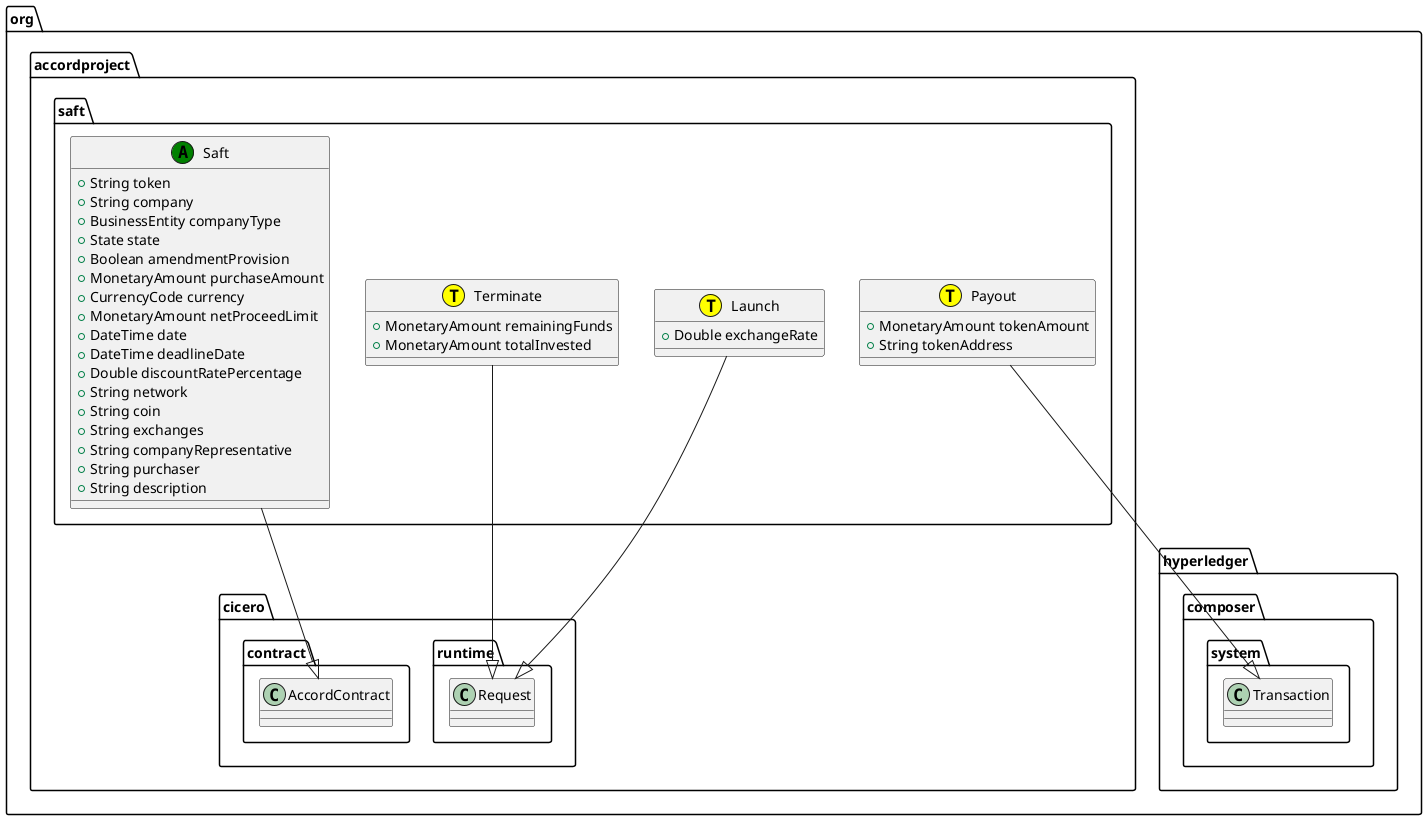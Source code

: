 @startuml
class org.accordproject.saft.Launch << (T,yellow) >> {
   + Double exchangeRate
}
org.accordproject.saft.Launch --|> org.accordproject.cicero.runtime.Request
class org.accordproject.saft.Terminate << (T,yellow) >> {
   + MonetaryAmount remainingFunds
   + MonetaryAmount totalInvested
}
org.accordproject.saft.Terminate --|> org.accordproject.cicero.runtime.Request
class org.accordproject.saft.Payout << (T,yellow) >> {
   + MonetaryAmount tokenAmount
   + String tokenAddress
}
org.accordproject.saft.Payout --|> org.hyperledger.composer.system.Transaction
class org.accordproject.saft.Saft << (A,green) >> {
   + String token
   + String company
   + BusinessEntity companyType
   + State state
   + Boolean amendmentProvision
   + MonetaryAmount purchaseAmount
   + CurrencyCode currency
   + MonetaryAmount netProceedLimit
   + DateTime date
   + DateTime deadlineDate
   + Double discountRatePercentage
   + String network
   + String coin
   + String exchanges
   + String companyRepresentative
   + String purchaser
   + String description
}
org.accordproject.saft.Saft --|> org.accordproject.cicero.contract.AccordContract
@enduml
